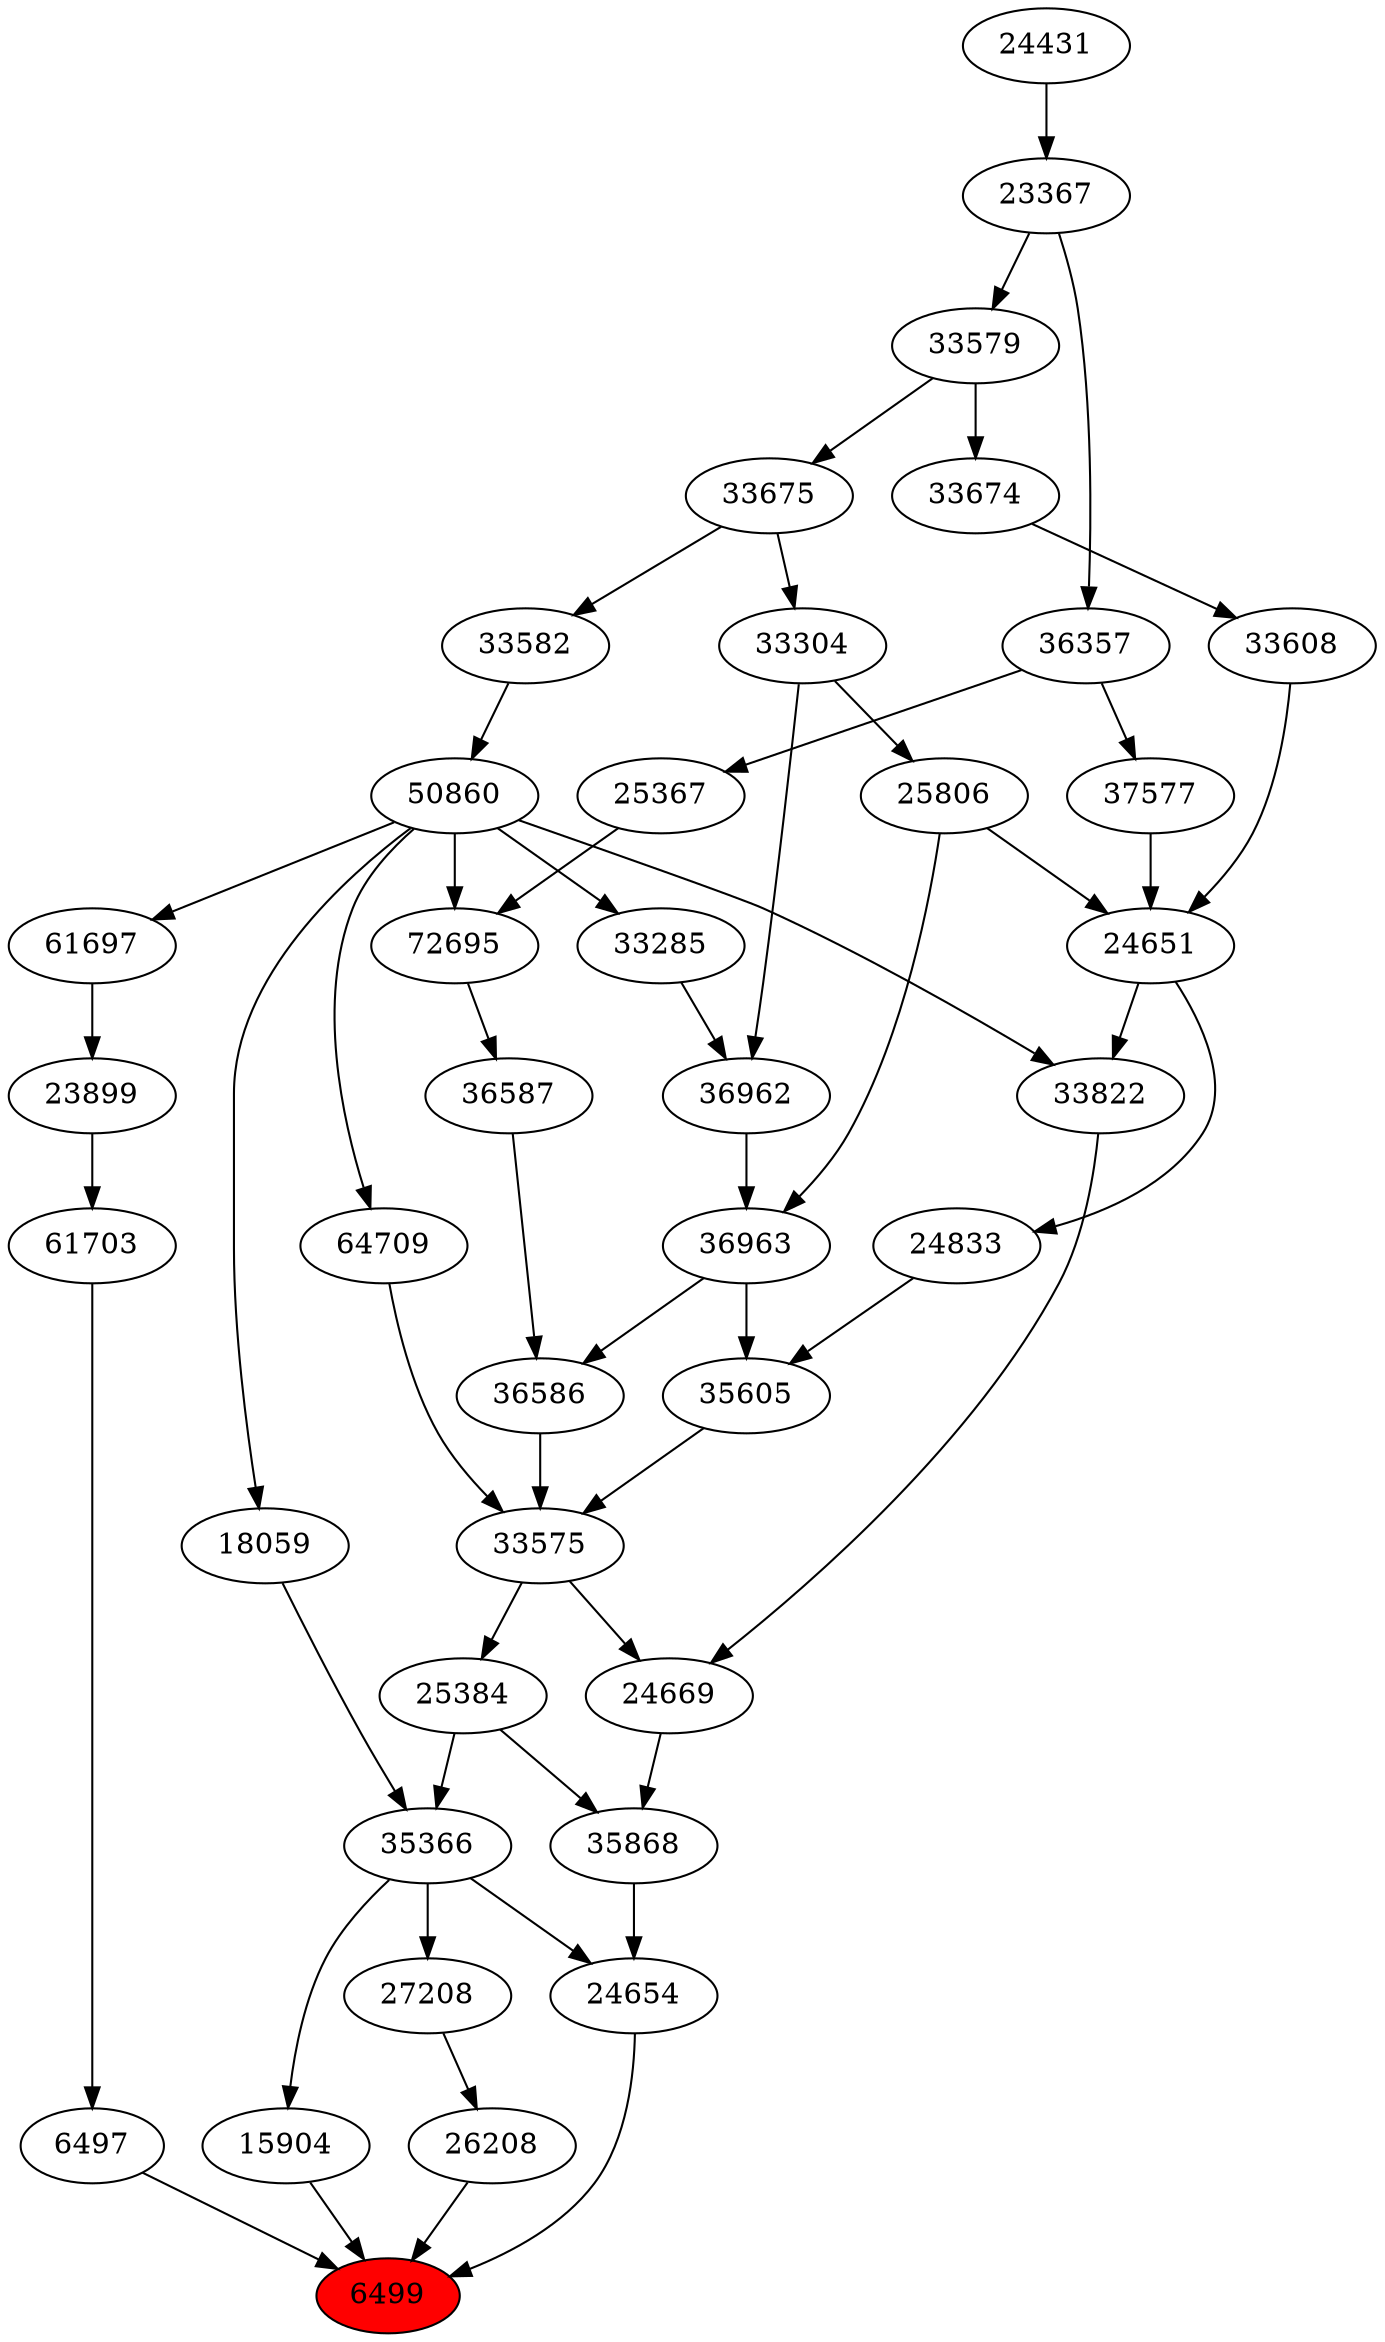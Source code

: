 strict digraph{ 
6499 [label="6499" fillcolor=red style=filled]
6497 -> 6499
26208 -> 6499
24654 -> 6499
15904 -> 6499
6497 [label="6497"]
61703 -> 6497
26208 [label="26208"]
27208 -> 26208
24654 [label="24654"]
35868 -> 24654
35366 -> 24654
15904 [label="15904"]
35366 -> 15904
61703 [label="61703"]
23899 -> 61703
27208 [label="27208"]
35366 -> 27208
35868 [label="35868"]
25384 -> 35868
24669 -> 35868
35366 [label="35366"]
25384 -> 35366
18059 -> 35366
23899 [label="23899"]
61697 -> 23899
25384 [label="25384"]
33575 -> 25384
24669 [label="24669"]
33575 -> 24669
33822 -> 24669
18059 [label="18059"]
50860 -> 18059
61697 [label="61697"]
50860 -> 61697
33575 [label="33575"]
36586 -> 33575
35605 -> 33575
64709 -> 33575
33822 [label="33822"]
24651 -> 33822
50860 -> 33822
50860 [label="50860"]
33582 -> 50860
36586 [label="36586"]
36587 -> 36586
36963 -> 36586
35605 [label="35605"]
24833 -> 35605
36963 -> 35605
64709 [label="64709"]
50860 -> 64709
24651 [label="24651"]
25806 -> 24651
33608 -> 24651
37577 -> 24651
33582 [label="33582"]
33675 -> 33582
36587 [label="36587"]
72695 -> 36587
36963 [label="36963"]
36962 -> 36963
25806 -> 36963
24833 [label="24833"]
24651 -> 24833
25806 [label="25806"]
33304 -> 25806
33608 [label="33608"]
33674 -> 33608
37577 [label="37577"]
36357 -> 37577
33675 [label="33675"]
33579 -> 33675
72695 [label="72695"]
50860 -> 72695
25367 -> 72695
36962 [label="36962"]
33285 -> 36962
33304 -> 36962
33304 [label="33304"]
33675 -> 33304
33674 [label="33674"]
33579 -> 33674
36357 [label="36357"]
23367 -> 36357
33579 [label="33579"]
23367 -> 33579
25367 [label="25367"]
36357 -> 25367
33285 [label="33285"]
50860 -> 33285
23367 [label="23367"]
24431 -> 23367
24431 [label="24431"]
}